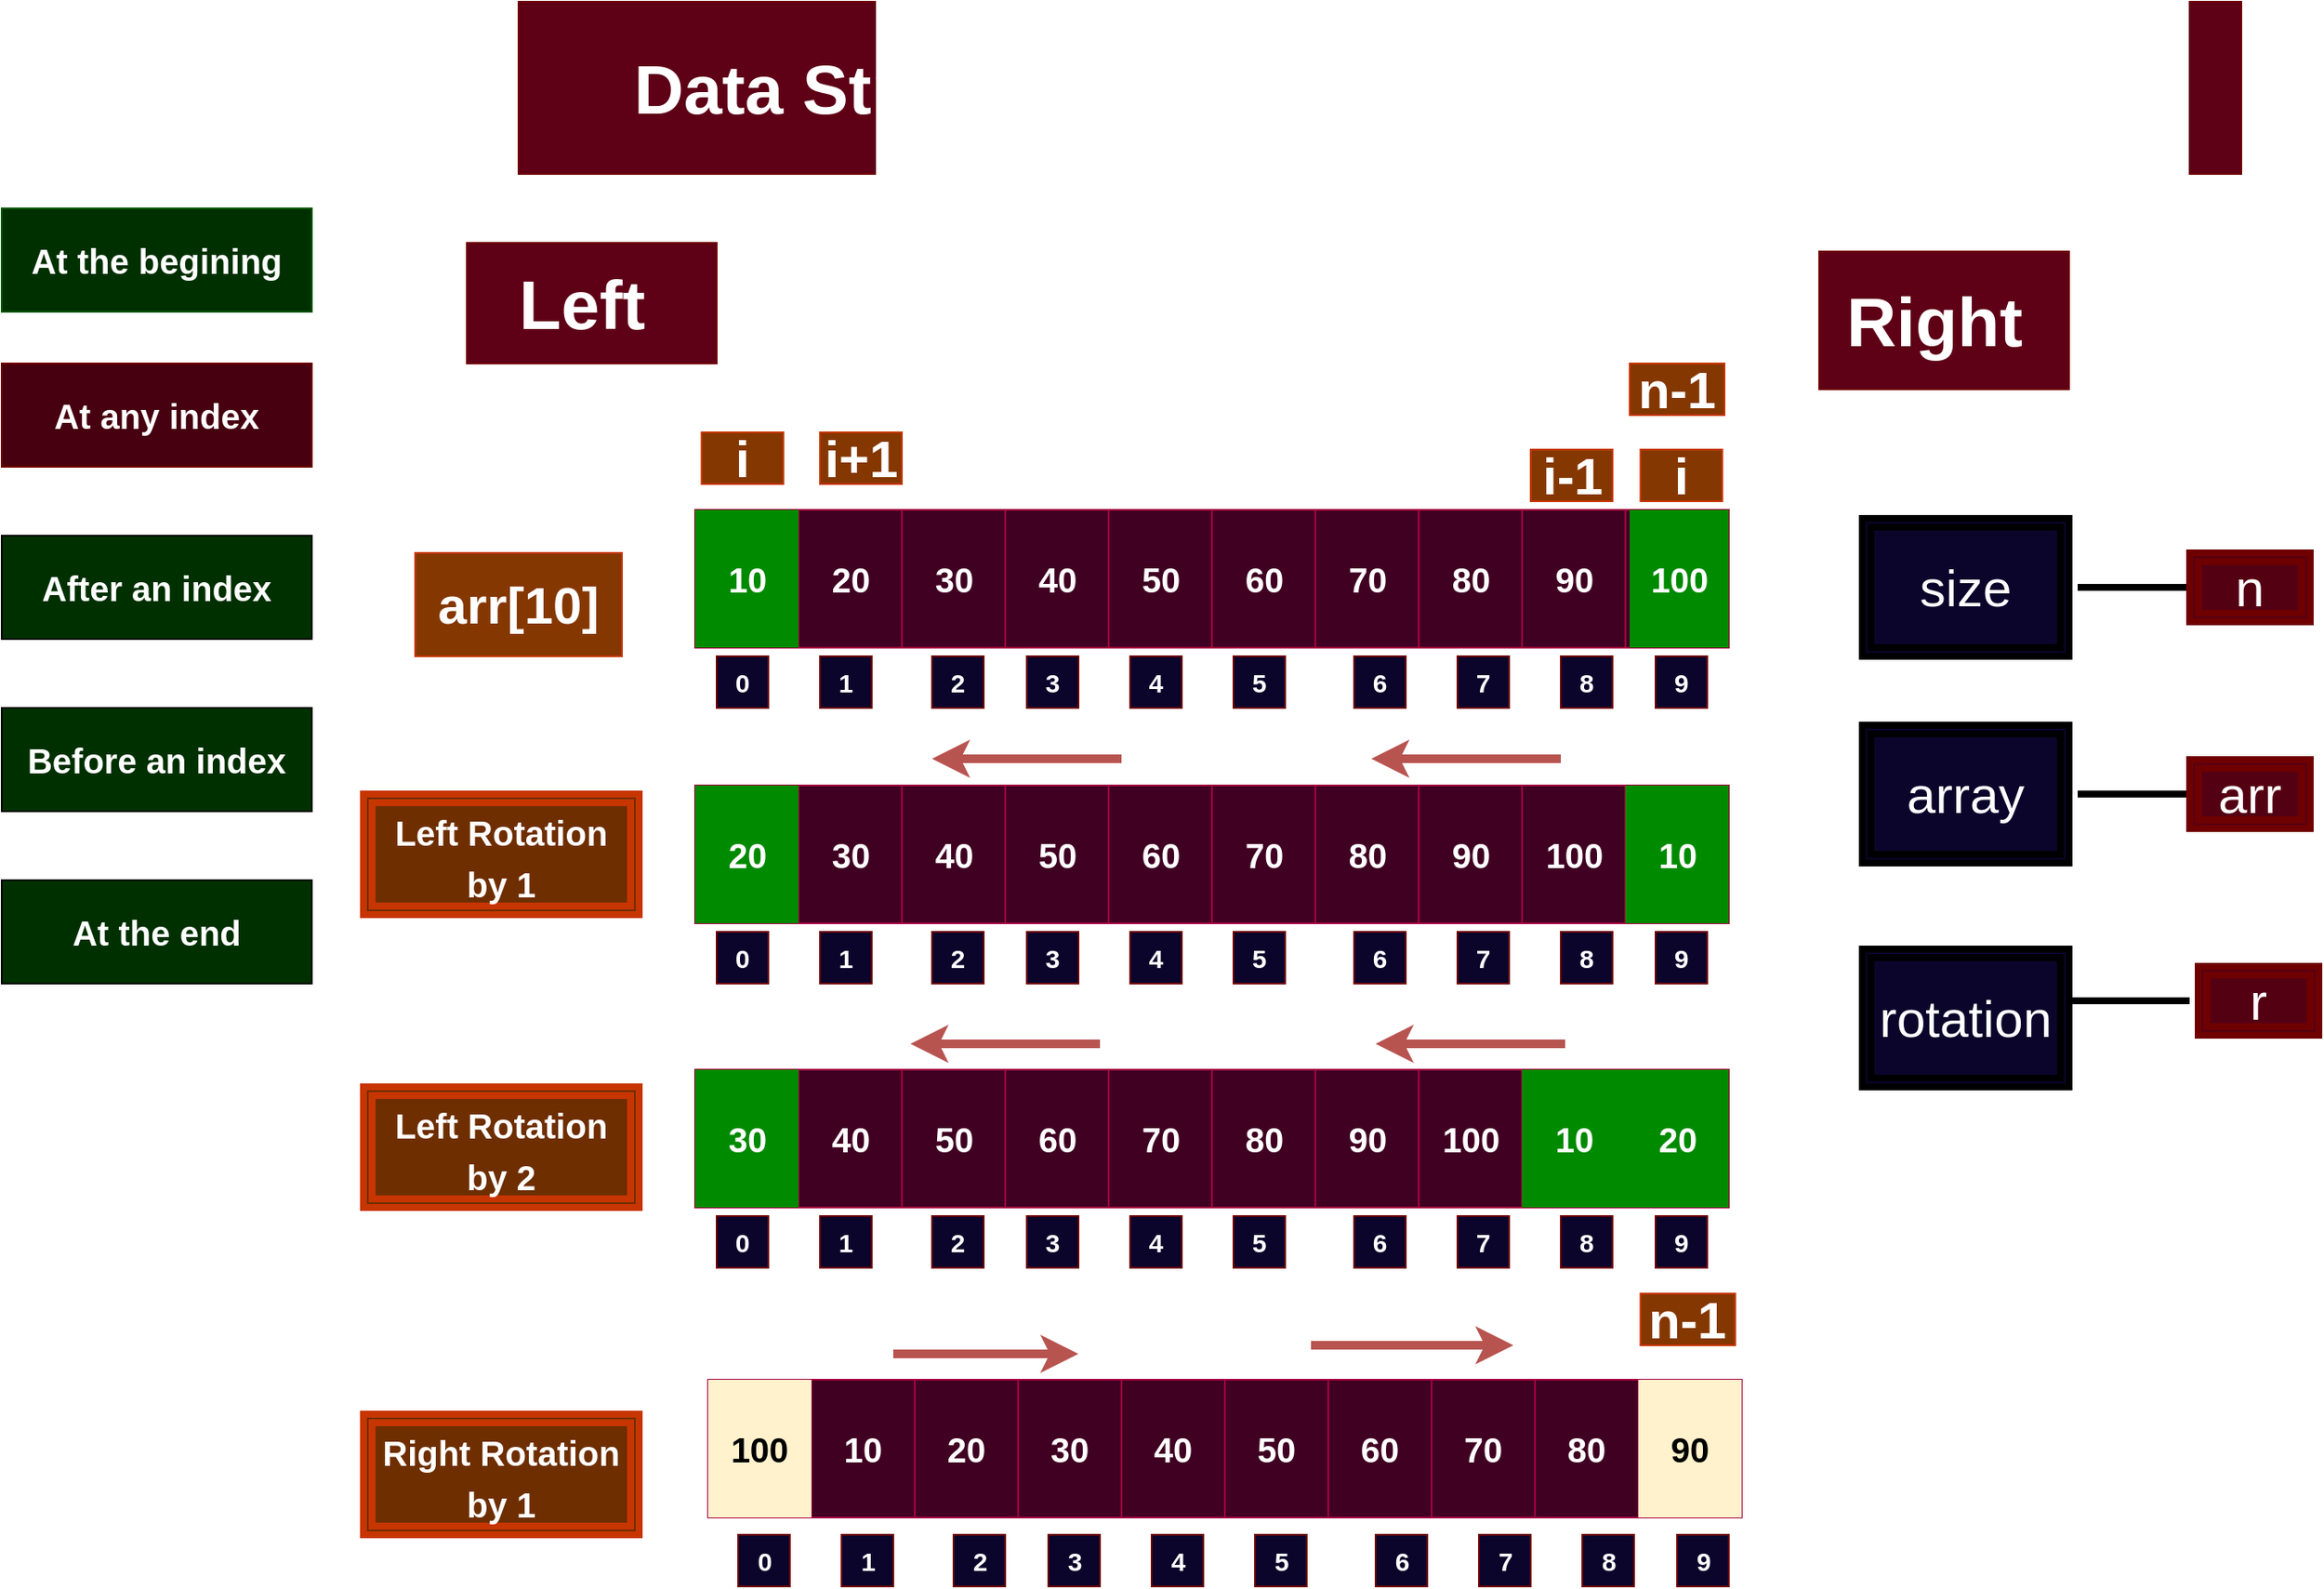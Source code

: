 <mxfile version="15.4.0" type="device"><diagram id="fEW0aYaoogDA2P5EWgq8" name="Page-1"><mxGraphModel dx="2326" dy="1727" grid="1" gridSize="10" guides="1" tooltips="1" connect="1" arrows="1" fold="1" page="1" pageScale="1" pageWidth="850" pageHeight="1100" math="0" shadow="0"><root><mxCell id="0"/><mxCell id="1" parent="0"/><mxCell id="r_oZzRikkNeSPSxR0DLN-1" value="&lt;font style=&quot;font-size: 40px&quot;&gt;Data Structure and Algorithm | Array Rotation&lt;/font&gt;" style="rounded=0;whiteSpace=wrap;html=1;fillColor=#5E0016;strokeColor=#6F0000;fontColor=#ffffff;fontSize=30;fontStyle=1" parent="1" vertex="1"><mxGeometry x="280" y="-180" width="1000" height="100" as="geometry"/></mxCell><mxCell id="r_oZzRikkNeSPSxR0DLN-3" value="At the begining" style="rounded=0;whiteSpace=wrap;html=1;fontSize=20;fillColor=#003000;fontColor=#ffffff;fontStyle=1;strokeColor=#005700;" parent="1" vertex="1"><mxGeometry x="-20" y="-60" width="180" height="60" as="geometry"/></mxCell><mxCell id="r_oZzRikkNeSPSxR0DLN-5" value="At any index" style="rounded=0;whiteSpace=wrap;html=1;fontSize=20;fillColor=#470010;fontColor=#ffffff;fontStyle=1;strokeColor=#6F0000;" parent="1" vertex="1"><mxGeometry x="-20" y="30" width="180" height="60" as="geometry"/></mxCell><mxCell id="r_oZzRikkNeSPSxR0DLN-72" value="&lt;span style=&quot;font-size: 30px&quot;&gt;size&lt;/span&gt;" style="shape=ext;double=1;rounded=0;whiteSpace=wrap;html=1;fontSize=15;fontColor=#FFFFFF;strokeWidth=4;fillColor=#0B052B;" parent="1" vertex="1"><mxGeometry x="1060" y="120" width="120" height="80" as="geometry"/></mxCell><mxCell id="r_oZzRikkNeSPSxR0DLN-73" value="" style="line;strokeWidth=4;html=1;perimeter=backbonePerimeter;points=[];outlineConnect=0;fontSize=15;fontColor=#FFFFFF;fillColor=#0B052B;" parent="1" vertex="1"><mxGeometry x="1185" y="155" width="70" height="10" as="geometry"/></mxCell><mxCell id="r_oZzRikkNeSPSxR0DLN-74" value="&lt;span style=&quot;font-size: 30px&quot;&gt;n&lt;/span&gt;" style="shape=ext;double=1;rounded=0;whiteSpace=wrap;html=1;fontSize=15;fontColor=#ffffff;strokeWidth=4;fillColor=#540013;strokeColor=#6F0000;" parent="1" vertex="1"><mxGeometry x="1250" y="140" width="70" height="40" as="geometry"/></mxCell><mxCell id="r_oZzRikkNeSPSxR0DLN-84" value="&lt;font style=&quot;font-size: 30px&quot;&gt;rotation&lt;/font&gt;" style="shape=ext;double=1;rounded=0;whiteSpace=wrap;html=1;fontSize=15;fontColor=#FFFFFF;strokeWidth=4;fillColor=#0B052B;" parent="1" vertex="1"><mxGeometry x="1060" y="370" width="120" height="80" as="geometry"/></mxCell><mxCell id="r_oZzRikkNeSPSxR0DLN-85" value="" style="line;strokeWidth=4;html=1;perimeter=backbonePerimeter;points=[];outlineConnect=0;fontSize=15;fontColor=#FFFFFF;fillColor=#0B052B;" parent="1" vertex="1"><mxGeometry x="1180" y="395" width="70" height="10" as="geometry"/></mxCell><mxCell id="r_oZzRikkNeSPSxR0DLN-86" value="&lt;span style=&quot;font-size: 30px&quot;&gt;r&lt;/span&gt;" style="shape=ext;double=1;rounded=0;whiteSpace=wrap;html=1;fontSize=15;fontColor=#ffffff;strokeWidth=4;fillColor=#540013;strokeColor=#6F0000;" parent="1" vertex="1"><mxGeometry x="1255" y="380" width="70" height="40" as="geometry"/></mxCell><mxCell id="cpJzgQ7UA6_Exln5xM9Y-1" value="" style="shape=table;startSize=0;container=1;collapsible=0;childLayout=tableLayout;fontSize=20;fontColor=#ffffff;fillColor=#400022;strokeColor=#A50040;" parent="1" vertex="1"><mxGeometry x="382.5" y="115" width="600" height="80" as="geometry"/></mxCell><mxCell id="cpJzgQ7UA6_Exln5xM9Y-2" value="" style="shape=partialRectangle;collapsible=0;dropTarget=0;pointerEvents=0;fillColor=none;top=0;left=0;bottom=0;right=0;points=[[0,0.5],[1,0.5]];portConstraint=eastwest;fontSize=20;fontColor=#FFFFFF;" parent="cpJzgQ7UA6_Exln5xM9Y-1" vertex="1"><mxGeometry width="600" height="80" as="geometry"/></mxCell><mxCell id="cpJzgQ7UA6_Exln5xM9Y-3" value="10" style="shape=partialRectangle;html=1;whiteSpace=wrap;connectable=0;overflow=hidden;fillColor=#008a00;top=0;left=0;bottom=0;right=0;pointerEvents=1;fontSize=20;fontColor=#ffffff;fontStyle=1;strokeColor=#005700;" parent="cpJzgQ7UA6_Exln5xM9Y-2" vertex="1"><mxGeometry width="60" height="80" as="geometry"><mxRectangle width="60" height="80" as="alternateBounds"/></mxGeometry></mxCell><mxCell id="cpJzgQ7UA6_Exln5xM9Y-4" value="20" style="shape=partialRectangle;html=1;whiteSpace=wrap;connectable=0;overflow=hidden;fillColor=none;top=0;left=0;bottom=0;right=0;pointerEvents=1;fontSize=20;fontColor=#FFFFFF;fontStyle=1" parent="cpJzgQ7UA6_Exln5xM9Y-2" vertex="1"><mxGeometry x="60" width="60" height="80" as="geometry"><mxRectangle width="60" height="80" as="alternateBounds"/></mxGeometry></mxCell><mxCell id="cpJzgQ7UA6_Exln5xM9Y-5" value="30" style="shape=partialRectangle;html=1;whiteSpace=wrap;connectable=0;overflow=hidden;fillColor=none;top=0;left=0;bottom=0;right=0;pointerEvents=1;fontSize=20;fontColor=#FFFFFF;fontStyle=1" parent="cpJzgQ7UA6_Exln5xM9Y-2" vertex="1"><mxGeometry x="120" width="60" height="80" as="geometry"><mxRectangle width="60" height="80" as="alternateBounds"/></mxGeometry></mxCell><mxCell id="cpJzgQ7UA6_Exln5xM9Y-6" value="40" style="shape=partialRectangle;html=1;whiteSpace=wrap;connectable=0;overflow=hidden;fillColor=none;top=0;left=0;bottom=0;right=0;pointerEvents=1;fontSize=20;fontColor=#FFFFFF;fontStyle=1" parent="cpJzgQ7UA6_Exln5xM9Y-2" vertex="1"><mxGeometry x="180" width="60" height="80" as="geometry"><mxRectangle width="60" height="80" as="alternateBounds"/></mxGeometry></mxCell><mxCell id="cpJzgQ7UA6_Exln5xM9Y-7" value="50" style="shape=partialRectangle;html=1;whiteSpace=wrap;connectable=0;overflow=hidden;fillColor=none;top=0;left=0;bottom=0;right=0;pointerEvents=1;fontSize=20;fontColor=#FFFFFF;fontStyle=1" parent="cpJzgQ7UA6_Exln5xM9Y-2" vertex="1"><mxGeometry x="240" width="60" height="80" as="geometry"><mxRectangle width="60" height="80" as="alternateBounds"/></mxGeometry></mxCell><mxCell id="cpJzgQ7UA6_Exln5xM9Y-8" value="60" style="shape=partialRectangle;html=1;whiteSpace=wrap;connectable=0;overflow=hidden;fillColor=none;top=0;left=0;bottom=0;right=0;pointerEvents=1;fontSize=20;fontColor=#FFFFFF;fontStyle=1" parent="cpJzgQ7UA6_Exln5xM9Y-2" vertex="1"><mxGeometry x="300" width="60" height="80" as="geometry"><mxRectangle width="60" height="80" as="alternateBounds"/></mxGeometry></mxCell><mxCell id="cpJzgQ7UA6_Exln5xM9Y-9" value="70" style="shape=partialRectangle;html=1;whiteSpace=wrap;connectable=0;overflow=hidden;fillColor=none;top=0;left=0;bottom=0;right=0;pointerEvents=1;fontSize=20;fontColor=#FFFFFF;fontStyle=1" parent="cpJzgQ7UA6_Exln5xM9Y-2" vertex="1"><mxGeometry x="360" width="60" height="80" as="geometry"><mxRectangle width="60" height="80" as="alternateBounds"/></mxGeometry></mxCell><mxCell id="cpJzgQ7UA6_Exln5xM9Y-10" value="80" style="shape=partialRectangle;html=1;whiteSpace=wrap;connectable=0;overflow=hidden;fillColor=none;top=0;left=0;bottom=0;right=0;pointerEvents=1;fontSize=20;fontColor=#FFFFFF;fontStyle=1" parent="cpJzgQ7UA6_Exln5xM9Y-2" vertex="1"><mxGeometry x="420" width="60" height="80" as="geometry"><mxRectangle width="60" height="80" as="alternateBounds"/></mxGeometry></mxCell><mxCell id="cpJzgQ7UA6_Exln5xM9Y-12" value="90" style="shape=partialRectangle;html=1;whiteSpace=wrap;connectable=0;overflow=hidden;fillColor=none;top=0;left=0;bottom=0;right=0;pointerEvents=1;fontSize=20;fontColor=#FFFFFF;fontStyle=1" parent="cpJzgQ7UA6_Exln5xM9Y-2" vertex="1"><mxGeometry x="480" width="60" height="80" as="geometry"><mxRectangle width="60" height="80" as="alternateBounds"/></mxGeometry></mxCell><mxCell id="cpJzgQ7UA6_Exln5xM9Y-11" value="" style="shape=partialRectangle;html=1;whiteSpace=wrap;connectable=0;overflow=hidden;fillColor=none;top=0;left=0;bottom=0;right=0;pointerEvents=1;fontSize=20;fontColor=#FFFFFF;fontStyle=1" parent="cpJzgQ7UA6_Exln5xM9Y-2" vertex="1"><mxGeometry x="540" width="60" height="80" as="geometry"><mxRectangle width="60" height="80" as="alternateBounds"/></mxGeometry></mxCell><mxCell id="cpJzgQ7UA6_Exln5xM9Y-13" value="0" style="rounded=0;whiteSpace=wrap;html=1;fontSize=15;fontColor=#ffffff;fillColor=#0B052B;strokeColor=#6F0000;fontStyle=1" parent="1" vertex="1"><mxGeometry x="395" y="200" width="30" height="30" as="geometry"/></mxCell><mxCell id="cpJzgQ7UA6_Exln5xM9Y-14" value="1" style="rounded=0;whiteSpace=wrap;html=1;fontSize=15;fontColor=#ffffff;fillColor=#0B052B;strokeColor=#6F0000;fontStyle=1" parent="1" vertex="1"><mxGeometry x="455" y="200" width="30" height="30" as="geometry"/></mxCell><mxCell id="cpJzgQ7UA6_Exln5xM9Y-15" value="2" style="rounded=0;whiteSpace=wrap;html=1;fontSize=15;fontColor=#ffffff;fillColor=#0B052B;strokeColor=#6F0000;fontStyle=1" parent="1" vertex="1"><mxGeometry x="520" y="200" width="30" height="30" as="geometry"/></mxCell><mxCell id="cpJzgQ7UA6_Exln5xM9Y-16" value="3" style="rounded=0;whiteSpace=wrap;html=1;fontSize=15;fontColor=#ffffff;fillColor=#0B052B;strokeColor=#6F0000;fontStyle=1" parent="1" vertex="1"><mxGeometry x="575" y="200" width="30" height="30" as="geometry"/></mxCell><mxCell id="cpJzgQ7UA6_Exln5xM9Y-17" value="4" style="rounded=0;whiteSpace=wrap;html=1;fontSize=15;fontColor=#ffffff;fillColor=#0B052B;strokeColor=#6F0000;fontStyle=1" parent="1" vertex="1"><mxGeometry x="635" y="200" width="30" height="30" as="geometry"/></mxCell><mxCell id="cpJzgQ7UA6_Exln5xM9Y-18" value="5" style="rounded=0;whiteSpace=wrap;html=1;fontSize=15;fontColor=#ffffff;fillColor=#0B052B;strokeColor=#6F0000;fontStyle=1" parent="1" vertex="1"><mxGeometry x="695" y="200" width="30" height="30" as="geometry"/></mxCell><mxCell id="cpJzgQ7UA6_Exln5xM9Y-19" value="6" style="rounded=0;whiteSpace=wrap;html=1;fontSize=15;fontColor=#ffffff;fillColor=#0B052B;strokeColor=#6F0000;fontStyle=1" parent="1" vertex="1"><mxGeometry x="765" y="200" width="30" height="30" as="geometry"/></mxCell><mxCell id="cpJzgQ7UA6_Exln5xM9Y-20" value="7" style="rounded=0;whiteSpace=wrap;html=1;fontSize=15;fontColor=#ffffff;fillColor=#0B052B;strokeColor=#6F0000;fontStyle=1" parent="1" vertex="1"><mxGeometry x="825" y="200" width="30" height="30" as="geometry"/></mxCell><mxCell id="cpJzgQ7UA6_Exln5xM9Y-21" value="8" style="rounded=0;whiteSpace=wrap;html=1;fontSize=15;fontColor=#ffffff;fillColor=#0B052B;strokeColor=#6F0000;fontStyle=1" parent="1" vertex="1"><mxGeometry x="885" y="200" width="30" height="30" as="geometry"/></mxCell><mxCell id="cpJzgQ7UA6_Exln5xM9Y-22" value="9" style="rounded=0;whiteSpace=wrap;html=1;fontSize=15;fontColor=#ffffff;fillColor=#0B052B;strokeColor=#6F0000;fontStyle=1" parent="1" vertex="1"><mxGeometry x="940" y="200" width="30" height="30" as="geometry"/></mxCell><mxCell id="cpJzgQ7UA6_Exln5xM9Y-23" value="arr[10]" style="rounded=0;whiteSpace=wrap;html=1;fontSize=30;fillColor=#853700;fontColor=#FFFFFF;fontStyle=1;strokeColor=#C73500;" parent="1" vertex="1"><mxGeometry x="220" y="140" width="120" height="60" as="geometry"/></mxCell><mxCell id="cpJzgQ7UA6_Exln5xM9Y-24" value="At the end" style="rounded=0;whiteSpace=wrap;html=1;fontSize=20;fillColor=#003000;fontColor=#FFFFFF;fontStyle=1" parent="1" vertex="1"><mxGeometry x="-20" y="330" width="180" height="60" as="geometry"/></mxCell><mxCell id="cpJzgQ7UA6_Exln5xM9Y-25" value="Before an index" style="rounded=0;whiteSpace=wrap;html=1;fontSize=20;fillColor=#003000;fontColor=#FFFFFF;fontStyle=1" parent="1" vertex="1"><mxGeometry x="-20" y="230" width="180" height="60" as="geometry"/></mxCell><mxCell id="cpJzgQ7UA6_Exln5xM9Y-26" value="After an index" style="rounded=0;whiteSpace=wrap;html=1;fontSize=20;fillColor=#003000;fontColor=#FFFFFF;fontStyle=1" parent="1" vertex="1"><mxGeometry x="-20" y="130" width="180" height="60" as="geometry"/></mxCell><mxCell id="cgmfOOE50MOd8GYZi3If-1" value="&lt;font style=&quot;font-size: 40px&quot;&gt;Left&amp;nbsp;&lt;/font&gt;" style="rounded=0;whiteSpace=wrap;html=1;fillColor=#5E0016;strokeColor=#6F0000;fontColor=#ffffff;fontSize=30;fontStyle=1" vertex="1" parent="1"><mxGeometry x="250" y="-40" width="145" height="70" as="geometry"/></mxCell><mxCell id="cgmfOOE50MOd8GYZi3If-2" value="&lt;font style=&quot;font-size: 40px&quot;&gt;Right&amp;nbsp;&lt;/font&gt;" style="rounded=0;whiteSpace=wrap;html=1;fillColor=#5E0016;strokeColor=#6F0000;fontColor=#ffffff;fontSize=30;fontStyle=1" vertex="1" parent="1"><mxGeometry x="1035" y="-35" width="145" height="80" as="geometry"/></mxCell><mxCell id="cgmfOOE50MOd8GYZi3If-3" value="100" style="shape=partialRectangle;html=1;whiteSpace=wrap;connectable=0;overflow=hidden;fillColor=#008a00;top=0;left=0;bottom=0;right=0;pointerEvents=1;fontSize=20;fontColor=#ffffff;fontStyle=1;strokeColor=#005700;" vertex="1" parent="1"><mxGeometry x="925" y="115" width="57.5" height="80" as="geometry"><mxRectangle width="60" height="80" as="alternateBounds"/></mxGeometry></mxCell><mxCell id="cgmfOOE50MOd8GYZi3If-4" value="" style="shape=table;startSize=0;container=1;collapsible=0;childLayout=tableLayout;fontSize=20;fontColor=#ffffff;fillColor=#400022;strokeColor=#A50040;" vertex="1" parent="1"><mxGeometry x="382.5" y="440" width="600" height="80" as="geometry"/></mxCell><mxCell id="cgmfOOE50MOd8GYZi3If-5" value="" style="shape=partialRectangle;collapsible=0;dropTarget=0;pointerEvents=0;fillColor=none;top=0;left=0;bottom=0;right=0;points=[[0,0.5],[1,0.5]];portConstraint=eastwest;fontSize=20;fontColor=#FFFFFF;" vertex="1" parent="cgmfOOE50MOd8GYZi3If-4"><mxGeometry width="600" height="80" as="geometry"/></mxCell><mxCell id="cgmfOOE50MOd8GYZi3If-6" value="30" style="shape=partialRectangle;html=1;whiteSpace=wrap;connectable=0;overflow=hidden;fillColor=#008a00;top=0;left=0;bottom=0;right=0;pointerEvents=1;fontSize=20;fontStyle=1;strokeColor=#005700;fontColor=#ffffff;" vertex="1" parent="cgmfOOE50MOd8GYZi3If-5"><mxGeometry width="60" height="80" as="geometry"><mxRectangle width="60" height="80" as="alternateBounds"/></mxGeometry></mxCell><mxCell id="cgmfOOE50MOd8GYZi3If-7" value="40" style="shape=partialRectangle;html=1;whiteSpace=wrap;connectable=0;overflow=hidden;fillColor=none;top=0;left=0;bottom=0;right=0;pointerEvents=1;fontSize=20;fontColor=#FFFFFF;fontStyle=1" vertex="1" parent="cgmfOOE50MOd8GYZi3If-5"><mxGeometry x="60" width="60" height="80" as="geometry"><mxRectangle width="60" height="80" as="alternateBounds"/></mxGeometry></mxCell><mxCell id="cgmfOOE50MOd8GYZi3If-8" value="50" style="shape=partialRectangle;html=1;whiteSpace=wrap;connectable=0;overflow=hidden;fillColor=none;top=0;left=0;bottom=0;right=0;pointerEvents=1;fontSize=20;fontColor=#FFFFFF;fontStyle=1" vertex="1" parent="cgmfOOE50MOd8GYZi3If-5"><mxGeometry x="120" width="60" height="80" as="geometry"><mxRectangle width="60" height="80" as="alternateBounds"/></mxGeometry></mxCell><mxCell id="cgmfOOE50MOd8GYZi3If-9" value="60" style="shape=partialRectangle;html=1;whiteSpace=wrap;connectable=0;overflow=hidden;fillColor=none;top=0;left=0;bottom=0;right=0;pointerEvents=1;fontSize=20;fontColor=#FFFFFF;fontStyle=1" vertex="1" parent="cgmfOOE50MOd8GYZi3If-5"><mxGeometry x="180" width="60" height="80" as="geometry"><mxRectangle width="60" height="80" as="alternateBounds"/></mxGeometry></mxCell><mxCell id="cgmfOOE50MOd8GYZi3If-10" value="70" style="shape=partialRectangle;html=1;whiteSpace=wrap;connectable=0;overflow=hidden;fillColor=none;top=0;left=0;bottom=0;right=0;pointerEvents=1;fontSize=20;fontColor=#FFFFFF;fontStyle=1" vertex="1" parent="cgmfOOE50MOd8GYZi3If-5"><mxGeometry x="240" width="60" height="80" as="geometry"><mxRectangle width="60" height="80" as="alternateBounds"/></mxGeometry></mxCell><mxCell id="cgmfOOE50MOd8GYZi3If-11" value="80" style="shape=partialRectangle;html=1;whiteSpace=wrap;connectable=0;overflow=hidden;fillColor=none;top=0;left=0;bottom=0;right=0;pointerEvents=1;fontSize=20;fontColor=#FFFFFF;fontStyle=1" vertex="1" parent="cgmfOOE50MOd8GYZi3If-5"><mxGeometry x="300" width="60" height="80" as="geometry"><mxRectangle width="60" height="80" as="alternateBounds"/></mxGeometry></mxCell><mxCell id="cgmfOOE50MOd8GYZi3If-12" value="90" style="shape=partialRectangle;html=1;whiteSpace=wrap;connectable=0;overflow=hidden;fillColor=none;top=0;left=0;bottom=0;right=0;pointerEvents=1;fontSize=20;fontColor=#FFFFFF;fontStyle=1" vertex="1" parent="cgmfOOE50MOd8GYZi3If-5"><mxGeometry x="360" width="60" height="80" as="geometry"><mxRectangle width="60" height="80" as="alternateBounds"/></mxGeometry></mxCell><mxCell id="cgmfOOE50MOd8GYZi3If-13" value="100" style="shape=partialRectangle;html=1;whiteSpace=wrap;connectable=0;overflow=hidden;fillColor=none;top=0;left=0;bottom=0;right=0;pointerEvents=1;fontSize=20;fontColor=#FFFFFF;fontStyle=1" vertex="1" parent="cgmfOOE50MOd8GYZi3If-5"><mxGeometry x="420" width="60" height="80" as="geometry"><mxRectangle width="60" height="80" as="alternateBounds"/></mxGeometry></mxCell><mxCell id="cgmfOOE50MOd8GYZi3If-14" value="10" style="shape=partialRectangle;html=1;whiteSpace=wrap;connectable=0;overflow=hidden;fillColor=#008a00;top=0;left=0;bottom=0;right=0;pointerEvents=1;fontSize=20;fontColor=#ffffff;fontStyle=1;strokeColor=#005700;" vertex="1" parent="cgmfOOE50MOd8GYZi3If-5"><mxGeometry x="480" width="60" height="80" as="geometry"><mxRectangle width="60" height="80" as="alternateBounds"/></mxGeometry></mxCell><mxCell id="cgmfOOE50MOd8GYZi3If-15" value="20" style="shape=partialRectangle;html=1;whiteSpace=wrap;connectable=0;overflow=hidden;fillColor=#008a00;top=0;left=0;bottom=0;right=0;pointerEvents=1;fontSize=20;fontStyle=1;strokeColor=#005700;fontColor=#ffffff;" vertex="1" parent="cgmfOOE50MOd8GYZi3If-5"><mxGeometry x="540" width="60" height="80" as="geometry"><mxRectangle width="60" height="80" as="alternateBounds"/></mxGeometry></mxCell><mxCell id="cgmfOOE50MOd8GYZi3If-16" value="0" style="rounded=0;whiteSpace=wrap;html=1;fontSize=15;fontColor=#ffffff;fillColor=#0B052B;strokeColor=#6F0000;fontStyle=1" vertex="1" parent="1"><mxGeometry x="395" y="525" width="30" height="30" as="geometry"/></mxCell><mxCell id="cgmfOOE50MOd8GYZi3If-17" value="1" style="rounded=0;whiteSpace=wrap;html=1;fontSize=15;fontColor=#ffffff;fillColor=#0B052B;strokeColor=#6F0000;fontStyle=1" vertex="1" parent="1"><mxGeometry x="455" y="525" width="30" height="30" as="geometry"/></mxCell><mxCell id="cgmfOOE50MOd8GYZi3If-18" value="2" style="rounded=0;whiteSpace=wrap;html=1;fontSize=15;fontColor=#ffffff;fillColor=#0B052B;strokeColor=#6F0000;fontStyle=1" vertex="1" parent="1"><mxGeometry x="520" y="525" width="30" height="30" as="geometry"/></mxCell><mxCell id="cgmfOOE50MOd8GYZi3If-19" value="3" style="rounded=0;whiteSpace=wrap;html=1;fontSize=15;fontColor=#ffffff;fillColor=#0B052B;strokeColor=#6F0000;fontStyle=1" vertex="1" parent="1"><mxGeometry x="575" y="525" width="30" height="30" as="geometry"/></mxCell><mxCell id="cgmfOOE50MOd8GYZi3If-20" value="4" style="rounded=0;whiteSpace=wrap;html=1;fontSize=15;fontColor=#ffffff;fillColor=#0B052B;strokeColor=#6F0000;fontStyle=1" vertex="1" parent="1"><mxGeometry x="635" y="525" width="30" height="30" as="geometry"/></mxCell><mxCell id="cgmfOOE50MOd8GYZi3If-21" value="5" style="rounded=0;whiteSpace=wrap;html=1;fontSize=15;fontColor=#ffffff;fillColor=#0B052B;strokeColor=#6F0000;fontStyle=1" vertex="1" parent="1"><mxGeometry x="695" y="525" width="30" height="30" as="geometry"/></mxCell><mxCell id="cgmfOOE50MOd8GYZi3If-22" value="6" style="rounded=0;whiteSpace=wrap;html=1;fontSize=15;fontColor=#ffffff;fillColor=#0B052B;strokeColor=#6F0000;fontStyle=1" vertex="1" parent="1"><mxGeometry x="765" y="525" width="30" height="30" as="geometry"/></mxCell><mxCell id="cgmfOOE50MOd8GYZi3If-23" value="7" style="rounded=0;whiteSpace=wrap;html=1;fontSize=15;fontColor=#ffffff;fillColor=#0B052B;strokeColor=#6F0000;fontStyle=1" vertex="1" parent="1"><mxGeometry x="825" y="525" width="30" height="30" as="geometry"/></mxCell><mxCell id="cgmfOOE50MOd8GYZi3If-24" value="8" style="rounded=0;whiteSpace=wrap;html=1;fontSize=15;fontColor=#ffffff;fillColor=#0B052B;strokeColor=#6F0000;fontStyle=1" vertex="1" parent="1"><mxGeometry x="885" y="525" width="30" height="30" as="geometry"/></mxCell><mxCell id="cgmfOOE50MOd8GYZi3If-25" value="9" style="rounded=0;whiteSpace=wrap;html=1;fontSize=15;fontColor=#ffffff;fillColor=#0B052B;strokeColor=#6F0000;fontStyle=1" vertex="1" parent="1"><mxGeometry x="940" y="525" width="30" height="30" as="geometry"/></mxCell><mxCell id="cgmfOOE50MOd8GYZi3If-26" value="" style="shape=table;startSize=0;container=1;collapsible=0;childLayout=tableLayout;fontSize=20;fontColor=#ffffff;fillColor=#400022;strokeColor=#A50040;" vertex="1" parent="1"><mxGeometry x="382.5" y="275" width="600" height="80" as="geometry"/></mxCell><mxCell id="cgmfOOE50MOd8GYZi3If-27" value="" style="shape=partialRectangle;collapsible=0;dropTarget=0;pointerEvents=0;fillColor=none;top=0;left=0;bottom=0;right=0;points=[[0,0.5],[1,0.5]];portConstraint=eastwest;fontSize=20;fontColor=#FFFFFF;" vertex="1" parent="cgmfOOE50MOd8GYZi3If-26"><mxGeometry width="600" height="80" as="geometry"/></mxCell><mxCell id="cgmfOOE50MOd8GYZi3If-28" value="20" style="shape=partialRectangle;html=1;whiteSpace=wrap;connectable=0;overflow=hidden;top=0;left=0;bottom=0;right=0;pointerEvents=1;fontSize=20;fontStyle=1;fillColor=#008a00;strokeColor=#005700;fontColor=#ffffff;" vertex="1" parent="cgmfOOE50MOd8GYZi3If-27"><mxGeometry width="60" height="80" as="geometry"><mxRectangle width="60" height="80" as="alternateBounds"/></mxGeometry></mxCell><mxCell id="cgmfOOE50MOd8GYZi3If-29" value="30" style="shape=partialRectangle;html=1;whiteSpace=wrap;connectable=0;overflow=hidden;fillColor=none;top=0;left=0;bottom=0;right=0;pointerEvents=1;fontSize=20;fontColor=#FFFFFF;fontStyle=1" vertex="1" parent="cgmfOOE50MOd8GYZi3If-27"><mxGeometry x="60" width="60" height="80" as="geometry"><mxRectangle width="60" height="80" as="alternateBounds"/></mxGeometry></mxCell><mxCell id="cgmfOOE50MOd8GYZi3If-30" value="40" style="shape=partialRectangle;html=1;whiteSpace=wrap;connectable=0;overflow=hidden;fillColor=none;top=0;left=0;bottom=0;right=0;pointerEvents=1;fontSize=20;fontColor=#FFFFFF;fontStyle=1" vertex="1" parent="cgmfOOE50MOd8GYZi3If-27"><mxGeometry x="120" width="60" height="80" as="geometry"><mxRectangle width="60" height="80" as="alternateBounds"/></mxGeometry></mxCell><mxCell id="cgmfOOE50MOd8GYZi3If-31" value="50" style="shape=partialRectangle;html=1;whiteSpace=wrap;connectable=0;overflow=hidden;fillColor=none;top=0;left=0;bottom=0;right=0;pointerEvents=1;fontSize=20;fontColor=#FFFFFF;fontStyle=1" vertex="1" parent="cgmfOOE50MOd8GYZi3If-27"><mxGeometry x="180" width="60" height="80" as="geometry"><mxRectangle width="60" height="80" as="alternateBounds"/></mxGeometry></mxCell><mxCell id="cgmfOOE50MOd8GYZi3If-32" value="60" style="shape=partialRectangle;html=1;whiteSpace=wrap;connectable=0;overflow=hidden;fillColor=none;top=0;left=0;bottom=0;right=0;pointerEvents=1;fontSize=20;fontColor=#FFFFFF;fontStyle=1" vertex="1" parent="cgmfOOE50MOd8GYZi3If-27"><mxGeometry x="240" width="60" height="80" as="geometry"><mxRectangle width="60" height="80" as="alternateBounds"/></mxGeometry></mxCell><mxCell id="cgmfOOE50MOd8GYZi3If-33" value="70" style="shape=partialRectangle;html=1;whiteSpace=wrap;connectable=0;overflow=hidden;fillColor=none;top=0;left=0;bottom=0;right=0;pointerEvents=1;fontSize=20;fontColor=#FFFFFF;fontStyle=1" vertex="1" parent="cgmfOOE50MOd8GYZi3If-27"><mxGeometry x="300" width="60" height="80" as="geometry"><mxRectangle width="60" height="80" as="alternateBounds"/></mxGeometry></mxCell><mxCell id="cgmfOOE50MOd8GYZi3If-34" value="80" style="shape=partialRectangle;html=1;whiteSpace=wrap;connectable=0;overflow=hidden;fillColor=none;top=0;left=0;bottom=0;right=0;pointerEvents=1;fontSize=20;fontColor=#FFFFFF;fontStyle=1" vertex="1" parent="cgmfOOE50MOd8GYZi3If-27"><mxGeometry x="360" width="60" height="80" as="geometry"><mxRectangle width="60" height="80" as="alternateBounds"/></mxGeometry></mxCell><mxCell id="cgmfOOE50MOd8GYZi3If-35" value="90" style="shape=partialRectangle;html=1;whiteSpace=wrap;connectable=0;overflow=hidden;fillColor=none;top=0;left=0;bottom=0;right=0;pointerEvents=1;fontSize=20;fontColor=#FFFFFF;fontStyle=1" vertex="1" parent="cgmfOOE50MOd8GYZi3If-27"><mxGeometry x="420" width="60" height="80" as="geometry"><mxRectangle width="60" height="80" as="alternateBounds"/></mxGeometry></mxCell><mxCell id="cgmfOOE50MOd8GYZi3If-36" value="100" style="shape=partialRectangle;html=1;whiteSpace=wrap;connectable=0;overflow=hidden;fillColor=none;top=0;left=0;bottom=0;right=0;pointerEvents=1;fontSize=20;fontColor=#FFFFFF;fontStyle=1" vertex="1" parent="cgmfOOE50MOd8GYZi3If-27"><mxGeometry x="480" width="60" height="80" as="geometry"><mxRectangle width="60" height="80" as="alternateBounds"/></mxGeometry></mxCell><mxCell id="cgmfOOE50MOd8GYZi3If-37" value="10" style="shape=partialRectangle;html=1;whiteSpace=wrap;connectable=0;overflow=hidden;fillColor=#008a00;top=0;left=0;bottom=0;right=0;pointerEvents=1;fontSize=20;fontColor=#ffffff;fontStyle=1;strokeColor=#005700;" vertex="1" parent="cgmfOOE50MOd8GYZi3If-27"><mxGeometry x="540" width="60" height="80" as="geometry"><mxRectangle width="60" height="80" as="alternateBounds"/></mxGeometry></mxCell><mxCell id="cgmfOOE50MOd8GYZi3If-38" value="0" style="rounded=0;whiteSpace=wrap;html=1;fontSize=15;fontColor=#ffffff;fillColor=#0B052B;strokeColor=#6F0000;fontStyle=1" vertex="1" parent="1"><mxGeometry x="395" y="360" width="30" height="30" as="geometry"/></mxCell><mxCell id="cgmfOOE50MOd8GYZi3If-39" value="1" style="rounded=0;whiteSpace=wrap;html=1;fontSize=15;fontColor=#ffffff;fillColor=#0B052B;strokeColor=#6F0000;fontStyle=1" vertex="1" parent="1"><mxGeometry x="455" y="360" width="30" height="30" as="geometry"/></mxCell><mxCell id="cgmfOOE50MOd8GYZi3If-40" value="2" style="rounded=0;whiteSpace=wrap;html=1;fontSize=15;fontColor=#ffffff;fillColor=#0B052B;strokeColor=#6F0000;fontStyle=1" vertex="1" parent="1"><mxGeometry x="520" y="360" width="30" height="30" as="geometry"/></mxCell><mxCell id="cgmfOOE50MOd8GYZi3If-41" value="3" style="rounded=0;whiteSpace=wrap;html=1;fontSize=15;fontColor=#ffffff;fillColor=#0B052B;strokeColor=#6F0000;fontStyle=1" vertex="1" parent="1"><mxGeometry x="575" y="360" width="30" height="30" as="geometry"/></mxCell><mxCell id="cgmfOOE50MOd8GYZi3If-42" value="4" style="rounded=0;whiteSpace=wrap;html=1;fontSize=15;fontColor=#ffffff;fillColor=#0B052B;strokeColor=#6F0000;fontStyle=1" vertex="1" parent="1"><mxGeometry x="635" y="360" width="30" height="30" as="geometry"/></mxCell><mxCell id="cgmfOOE50MOd8GYZi3If-43" value="5" style="rounded=0;whiteSpace=wrap;html=1;fontSize=15;fontColor=#ffffff;fillColor=#0B052B;strokeColor=#6F0000;fontStyle=1" vertex="1" parent="1"><mxGeometry x="695" y="360" width="30" height="30" as="geometry"/></mxCell><mxCell id="cgmfOOE50MOd8GYZi3If-44" value="6" style="rounded=0;whiteSpace=wrap;html=1;fontSize=15;fontColor=#ffffff;fillColor=#0B052B;strokeColor=#6F0000;fontStyle=1" vertex="1" parent="1"><mxGeometry x="765" y="360" width="30" height="30" as="geometry"/></mxCell><mxCell id="cgmfOOE50MOd8GYZi3If-45" value="7" style="rounded=0;whiteSpace=wrap;html=1;fontSize=15;fontColor=#ffffff;fillColor=#0B052B;strokeColor=#6F0000;fontStyle=1" vertex="1" parent="1"><mxGeometry x="825" y="360" width="30" height="30" as="geometry"/></mxCell><mxCell id="cgmfOOE50MOd8GYZi3If-46" value="8" style="rounded=0;whiteSpace=wrap;html=1;fontSize=15;fontColor=#ffffff;fillColor=#0B052B;strokeColor=#6F0000;fontStyle=1" vertex="1" parent="1"><mxGeometry x="885" y="360" width="30" height="30" as="geometry"/></mxCell><mxCell id="cgmfOOE50MOd8GYZi3If-47" value="9" style="rounded=0;whiteSpace=wrap;html=1;fontSize=15;fontColor=#ffffff;fillColor=#0B052B;strokeColor=#6F0000;fontStyle=1" vertex="1" parent="1"><mxGeometry x="940" y="360" width="30" height="30" as="geometry"/></mxCell><mxCell id="cgmfOOE50MOd8GYZi3If-49" value="" style="endArrow=classic;html=1;rounded=0;edgeStyle=orthogonalEdgeStyle;fillColor=#f8cecc;strokeColor=#b85450;strokeWidth=5;" edge="1" parent="1"><mxGeometry width="50" height="50" relative="1" as="geometry"><mxPoint x="617.5" y="425" as="sourcePoint"/><mxPoint x="507.5" y="425" as="targetPoint"/></mxGeometry></mxCell><mxCell id="cgmfOOE50MOd8GYZi3If-50" value="" style="endArrow=classic;html=1;rounded=0;edgeStyle=orthogonalEdgeStyle;fillColor=#f8cecc;strokeColor=#b85450;strokeWidth=5;" edge="1" parent="1"><mxGeometry width="50" height="50" relative="1" as="geometry"><mxPoint x="887.5" y="425" as="sourcePoint"/><mxPoint x="777.5" y="425" as="targetPoint"/></mxGeometry></mxCell><mxCell id="cgmfOOE50MOd8GYZi3If-52" value="" style="shape=table;startSize=0;container=1;collapsible=0;childLayout=tableLayout;fontSize=20;fontColor=#ffffff;fillColor=#400022;strokeColor=#A50040;fontStyle=1" vertex="1" parent="1"><mxGeometry x="390" y="620" width="600" height="80" as="geometry"/></mxCell><mxCell id="cgmfOOE50MOd8GYZi3If-53" value="" style="shape=partialRectangle;collapsible=0;dropTarget=0;pointerEvents=0;fillColor=none;top=0;left=0;bottom=0;right=0;points=[[0,0.5],[1,0.5]];portConstraint=eastwest;fontSize=20;fontColor=#FFFFFF;" vertex="1" parent="cgmfOOE50MOd8GYZi3If-52"><mxGeometry width="600" height="80" as="geometry"/></mxCell><mxCell id="cgmfOOE50MOd8GYZi3If-54" value="100" style="shape=partialRectangle;html=1;whiteSpace=wrap;connectable=0;overflow=hidden;fillColor=#fff2cc;top=0;left=0;bottom=0;right=0;pointerEvents=1;fontSize=20;fontStyle=1;strokeColor=#d6b656;" vertex="1" parent="cgmfOOE50MOd8GYZi3If-53"><mxGeometry width="60" height="80" as="geometry"><mxRectangle width="60" height="80" as="alternateBounds"/></mxGeometry></mxCell><mxCell id="cgmfOOE50MOd8GYZi3If-55" value="10" style="shape=partialRectangle;html=1;whiteSpace=wrap;connectable=0;overflow=hidden;fillColor=none;top=0;left=0;bottom=0;right=0;pointerEvents=1;fontSize=20;fontColor=#FFFFFF;fontStyle=1" vertex="1" parent="cgmfOOE50MOd8GYZi3If-53"><mxGeometry x="60" width="60" height="80" as="geometry"><mxRectangle width="60" height="80" as="alternateBounds"/></mxGeometry></mxCell><mxCell id="cgmfOOE50MOd8GYZi3If-56" value="20" style="shape=partialRectangle;html=1;whiteSpace=wrap;connectable=0;overflow=hidden;fillColor=none;top=0;left=0;bottom=0;right=0;pointerEvents=1;fontSize=20;fontColor=#FFFFFF;fontStyle=1" vertex="1" parent="cgmfOOE50MOd8GYZi3If-53"><mxGeometry x="120" width="60" height="80" as="geometry"><mxRectangle width="60" height="80" as="alternateBounds"/></mxGeometry></mxCell><mxCell id="cgmfOOE50MOd8GYZi3If-57" value="30" style="shape=partialRectangle;html=1;whiteSpace=wrap;connectable=0;overflow=hidden;fillColor=none;top=0;left=0;bottom=0;right=0;pointerEvents=1;fontSize=20;fontColor=#FFFFFF;fontStyle=1" vertex="1" parent="cgmfOOE50MOd8GYZi3If-53"><mxGeometry x="180" width="60" height="80" as="geometry"><mxRectangle width="60" height="80" as="alternateBounds"/></mxGeometry></mxCell><mxCell id="cgmfOOE50MOd8GYZi3If-58" value="40" style="shape=partialRectangle;html=1;whiteSpace=wrap;connectable=0;overflow=hidden;fillColor=none;top=0;left=0;bottom=0;right=0;pointerEvents=1;fontSize=20;fontColor=#FFFFFF;fontStyle=1" vertex="1" parent="cgmfOOE50MOd8GYZi3If-53"><mxGeometry x="240" width="60" height="80" as="geometry"><mxRectangle width="60" height="80" as="alternateBounds"/></mxGeometry></mxCell><mxCell id="cgmfOOE50MOd8GYZi3If-59" value="50" style="shape=partialRectangle;html=1;whiteSpace=wrap;connectable=0;overflow=hidden;fillColor=none;top=0;left=0;bottom=0;right=0;pointerEvents=1;fontSize=20;fontColor=#FFFFFF;fontStyle=1" vertex="1" parent="cgmfOOE50MOd8GYZi3If-53"><mxGeometry x="300" width="60" height="80" as="geometry"><mxRectangle width="60" height="80" as="alternateBounds"/></mxGeometry></mxCell><mxCell id="cgmfOOE50MOd8GYZi3If-60" value="60" style="shape=partialRectangle;html=1;whiteSpace=wrap;connectable=0;overflow=hidden;fillColor=none;top=0;left=0;bottom=0;right=0;pointerEvents=1;fontSize=20;fontColor=#FFFFFF;fontStyle=1" vertex="1" parent="cgmfOOE50MOd8GYZi3If-53"><mxGeometry x="360" width="60" height="80" as="geometry"><mxRectangle width="60" height="80" as="alternateBounds"/></mxGeometry></mxCell><mxCell id="cgmfOOE50MOd8GYZi3If-61" value="70" style="shape=partialRectangle;html=1;whiteSpace=wrap;connectable=0;overflow=hidden;fillColor=none;top=0;left=0;bottom=0;right=0;pointerEvents=1;fontSize=20;fontColor=#FFFFFF;fontStyle=1" vertex="1" parent="cgmfOOE50MOd8GYZi3If-53"><mxGeometry x="420" width="60" height="80" as="geometry"><mxRectangle width="60" height="80" as="alternateBounds"/></mxGeometry></mxCell><mxCell id="cgmfOOE50MOd8GYZi3If-62" value="80" style="shape=partialRectangle;html=1;whiteSpace=wrap;connectable=0;overflow=hidden;fillColor=none;top=0;left=0;bottom=0;right=0;pointerEvents=1;fontSize=20;fontColor=#FFFFFF;fontStyle=1" vertex="1" parent="cgmfOOE50MOd8GYZi3If-53"><mxGeometry x="480" width="60" height="80" as="geometry"><mxRectangle width="60" height="80" as="alternateBounds"/></mxGeometry></mxCell><mxCell id="cgmfOOE50MOd8GYZi3If-63" value="90" style="shape=partialRectangle;html=1;whiteSpace=wrap;connectable=0;overflow=hidden;fillColor=#fff2cc;top=0;left=0;bottom=0;right=0;pointerEvents=1;fontSize=20;fontStyle=1;strokeColor=#d6b656;" vertex="1" parent="cgmfOOE50MOd8GYZi3If-53"><mxGeometry x="540" width="60" height="80" as="geometry"><mxRectangle width="60" height="80" as="alternateBounds"/></mxGeometry></mxCell><mxCell id="cgmfOOE50MOd8GYZi3If-64" value="" style="endArrow=classic;html=1;rounded=0;edgeStyle=orthogonalEdgeStyle;fillColor=#f8cecc;strokeColor=#b85450;strokeWidth=5;" edge="1" parent="1"><mxGeometry width="50" height="50" relative="1" as="geometry"><mxPoint x="497.5" y="605" as="sourcePoint"/><mxPoint x="605" y="605" as="targetPoint"/></mxGeometry></mxCell><mxCell id="cgmfOOE50MOd8GYZi3If-65" value="" style="endArrow=classic;html=1;rounded=0;edgeStyle=orthogonalEdgeStyle;fillColor=#f8cecc;strokeColor=#b85450;strokeWidth=5;" edge="1" parent="1"><mxGeometry width="50" height="50" relative="1" as="geometry"><mxPoint x="740" y="600" as="sourcePoint"/><mxPoint x="857.5" y="600" as="targetPoint"/></mxGeometry></mxCell><mxCell id="cgmfOOE50MOd8GYZi3If-66" value="0" style="rounded=0;whiteSpace=wrap;html=1;fontSize=15;fontColor=#ffffff;fillColor=#0B052B;strokeColor=#6F0000;fontStyle=1" vertex="1" parent="1"><mxGeometry x="395" y="525" width="30" height="30" as="geometry"/></mxCell><mxCell id="cgmfOOE50MOd8GYZi3If-69" value="1" style="rounded=0;whiteSpace=wrap;html=1;fontSize=15;fontColor=#ffffff;fillColor=#0B052B;strokeColor=#6F0000;fontStyle=1" vertex="1" parent="1"><mxGeometry x="467.5" y="710" width="30" height="30" as="geometry"/></mxCell><mxCell id="cgmfOOE50MOd8GYZi3If-70" value="2" style="rounded=0;whiteSpace=wrap;html=1;fontSize=15;fontColor=#ffffff;fillColor=#0B052B;strokeColor=#6F0000;fontStyle=1" vertex="1" parent="1"><mxGeometry x="532.5" y="710" width="30" height="30" as="geometry"/></mxCell><mxCell id="cgmfOOE50MOd8GYZi3If-71" value="3" style="rounded=0;whiteSpace=wrap;html=1;fontSize=15;fontColor=#ffffff;fillColor=#0B052B;strokeColor=#6F0000;fontStyle=1" vertex="1" parent="1"><mxGeometry x="587.5" y="710" width="30" height="30" as="geometry"/></mxCell><mxCell id="cgmfOOE50MOd8GYZi3If-72" value="4" style="rounded=0;whiteSpace=wrap;html=1;fontSize=15;fontColor=#ffffff;fillColor=#0B052B;strokeColor=#6F0000;fontStyle=1" vertex="1" parent="1"><mxGeometry x="647.5" y="710" width="30" height="30" as="geometry"/></mxCell><mxCell id="cgmfOOE50MOd8GYZi3If-73" value="5" style="rounded=0;whiteSpace=wrap;html=1;fontSize=15;fontColor=#ffffff;fillColor=#0B052B;strokeColor=#6F0000;fontStyle=1" vertex="1" parent="1"><mxGeometry x="707.5" y="710" width="30" height="30" as="geometry"/></mxCell><mxCell id="cgmfOOE50MOd8GYZi3If-74" value="6" style="rounded=0;whiteSpace=wrap;html=1;fontSize=15;fontColor=#ffffff;fillColor=#0B052B;strokeColor=#6F0000;fontStyle=1" vertex="1" parent="1"><mxGeometry x="777.5" y="710" width="30" height="30" as="geometry"/></mxCell><mxCell id="cgmfOOE50MOd8GYZi3If-75" value="7" style="rounded=0;whiteSpace=wrap;html=1;fontSize=15;fontColor=#ffffff;fillColor=#0B052B;strokeColor=#6F0000;fontStyle=1" vertex="1" parent="1"><mxGeometry x="837.5" y="710" width="30" height="30" as="geometry"/></mxCell><mxCell id="cgmfOOE50MOd8GYZi3If-76" value="8" style="rounded=0;whiteSpace=wrap;html=1;fontSize=15;fontColor=#ffffff;fillColor=#0B052B;strokeColor=#6F0000;fontStyle=1" vertex="1" parent="1"><mxGeometry x="897.5" y="710" width="30" height="30" as="geometry"/></mxCell><mxCell id="cgmfOOE50MOd8GYZi3If-77" value="9" style="rounded=0;whiteSpace=wrap;html=1;fontSize=15;fontColor=#ffffff;fillColor=#0B052B;strokeColor=#6F0000;fontStyle=1" vertex="1" parent="1"><mxGeometry x="952.5" y="710" width="30" height="30" as="geometry"/></mxCell><mxCell id="cgmfOOE50MOd8GYZi3If-78" value="0" style="rounded=0;whiteSpace=wrap;html=1;fontSize=15;fontColor=#ffffff;fillColor=#0B052B;strokeColor=#6F0000;fontStyle=1" vertex="1" parent="1"><mxGeometry x="407.5" y="710" width="30" height="30" as="geometry"/></mxCell><mxCell id="cgmfOOE50MOd8GYZi3If-80" value="" style="endArrow=classic;html=1;rounded=0;edgeStyle=orthogonalEdgeStyle;fillColor=#f8cecc;strokeColor=#b85450;strokeWidth=5;" edge="1" parent="1"><mxGeometry width="50" height="50" relative="1" as="geometry"><mxPoint x="885" y="259.5" as="sourcePoint"/><mxPoint x="775" y="259.5" as="targetPoint"/></mxGeometry></mxCell><mxCell id="cgmfOOE50MOd8GYZi3If-81" value="" style="endArrow=classic;html=1;rounded=0;edgeStyle=orthogonalEdgeStyle;fillColor=#f8cecc;strokeColor=#b85450;strokeWidth=5;" edge="1" parent="1"><mxGeometry width="50" height="50" relative="1" as="geometry"><mxPoint x="630" y="259.5" as="sourcePoint"/><mxPoint x="520" y="259.5" as="targetPoint"/></mxGeometry></mxCell><mxCell id="cgmfOOE50MOd8GYZi3If-83" value="&lt;font style=&quot;font-size: 20px&quot;&gt;Left Rotation by 1&lt;/font&gt;" style="shape=ext;double=1;rounded=0;whiteSpace=wrap;html=1;fontSize=25;fontColor=#FFFFFF;strokeWidth=4;fillColor=#6E2E00;strokeColor=#C73500;fontStyle=1" vertex="1" parent="1"><mxGeometry x="190" y="280" width="160" height="70" as="geometry"/></mxCell><mxCell id="cgmfOOE50MOd8GYZi3If-84" value="&lt;font style=&quot;font-size: 20px&quot;&gt;Left Rotation by 2&lt;/font&gt;" style="shape=ext;double=1;rounded=0;whiteSpace=wrap;html=1;fontSize=25;fontColor=#FFFFFF;strokeWidth=4;fillColor=#6E2E00;strokeColor=#C73500;fontStyle=1" vertex="1" parent="1"><mxGeometry x="190" y="450" width="160" height="70" as="geometry"/></mxCell><mxCell id="cgmfOOE50MOd8GYZi3If-85" value="&lt;font style=&quot;font-size: 20px&quot;&gt;Right Rotation by 1&lt;/font&gt;" style="shape=ext;double=1;rounded=0;whiteSpace=wrap;html=1;fontSize=25;fontColor=#FFFFFF;strokeWidth=4;fillColor=#6E2E00;strokeColor=#C73500;fontStyle=1" vertex="1" parent="1"><mxGeometry x="190" y="640" width="160" height="70" as="geometry"/></mxCell><mxCell id="cgmfOOE50MOd8GYZi3If-87" value="&lt;span style=&quot;font-size: 30px&quot;&gt;array&lt;/span&gt;" style="shape=ext;double=1;rounded=0;whiteSpace=wrap;html=1;fontSize=15;fontColor=#FFFFFF;strokeWidth=4;fillColor=#0B052B;" vertex="1" parent="1"><mxGeometry x="1060" y="240" width="120" height="80" as="geometry"/></mxCell><mxCell id="cgmfOOE50MOd8GYZi3If-88" value="" style="line;strokeWidth=4;html=1;perimeter=backbonePerimeter;points=[];outlineConnect=0;fontSize=15;fontColor=#FFFFFF;fillColor=#0B052B;" vertex="1" parent="1"><mxGeometry x="1185" y="275" width="70" height="10" as="geometry"/></mxCell><mxCell id="cgmfOOE50MOd8GYZi3If-89" value="&lt;span style=&quot;font-size: 30px&quot;&gt;arr&lt;/span&gt;" style="shape=ext;double=1;rounded=0;whiteSpace=wrap;html=1;fontSize=15;fontColor=#ffffff;strokeWidth=4;fillColor=#540013;strokeColor=#6F0000;" vertex="1" parent="1"><mxGeometry x="1250" y="260" width="70" height="40" as="geometry"/></mxCell><mxCell id="cgmfOOE50MOd8GYZi3If-91" value="i" style="rounded=0;whiteSpace=wrap;html=1;fontSize=30;fillColor=#853700;fontColor=#FFFFFF;fontStyle=1;strokeColor=#C73500;" vertex="1" parent="1"><mxGeometry x="386.25" y="70" width="47.5" height="30" as="geometry"/></mxCell><mxCell id="cgmfOOE50MOd8GYZi3If-92" value="i+1" style="rounded=0;whiteSpace=wrap;html=1;fontSize=30;fillColor=#853700;fontColor=#FFFFFF;fontStyle=1;strokeColor=#C73500;" vertex="1" parent="1"><mxGeometry x="455" y="70" width="47.5" height="30" as="geometry"/></mxCell><mxCell id="cgmfOOE50MOd8GYZi3If-93" value="i" style="rounded=0;whiteSpace=wrap;html=1;fontSize=30;fillColor=#853700;fontColor=#FFFFFF;fontStyle=1;strokeColor=#C73500;" vertex="1" parent="1"><mxGeometry x="931.25" y="80" width="47.5" height="30" as="geometry"/></mxCell><mxCell id="cgmfOOE50MOd8GYZi3If-94" value="i-1" style="rounded=0;whiteSpace=wrap;html=1;fontSize=30;fillColor=#853700;fontColor=#FFFFFF;fontStyle=1;strokeColor=#C73500;" vertex="1" parent="1"><mxGeometry x="867.5" y="80" width="47.5" height="30" as="geometry"/></mxCell><mxCell id="cgmfOOE50MOd8GYZi3If-96" value="n-1" style="rounded=0;whiteSpace=wrap;html=1;fontSize=30;fillColor=#853700;fontColor=#FFFFFF;fontStyle=1;strokeColor=#C73500;" vertex="1" parent="1"><mxGeometry x="925" y="30" width="55" height="30" as="geometry"/></mxCell><mxCell id="cgmfOOE50MOd8GYZi3If-97" value="n-1" style="rounded=0;whiteSpace=wrap;html=1;fontSize=30;fillColor=#853700;fontColor=#FFFFFF;fontStyle=1;strokeColor=#C73500;" vertex="1" parent="1"><mxGeometry x="931.25" y="570" width="55" height="30" as="geometry"/></mxCell></root></mxGraphModel></diagram></mxfile>